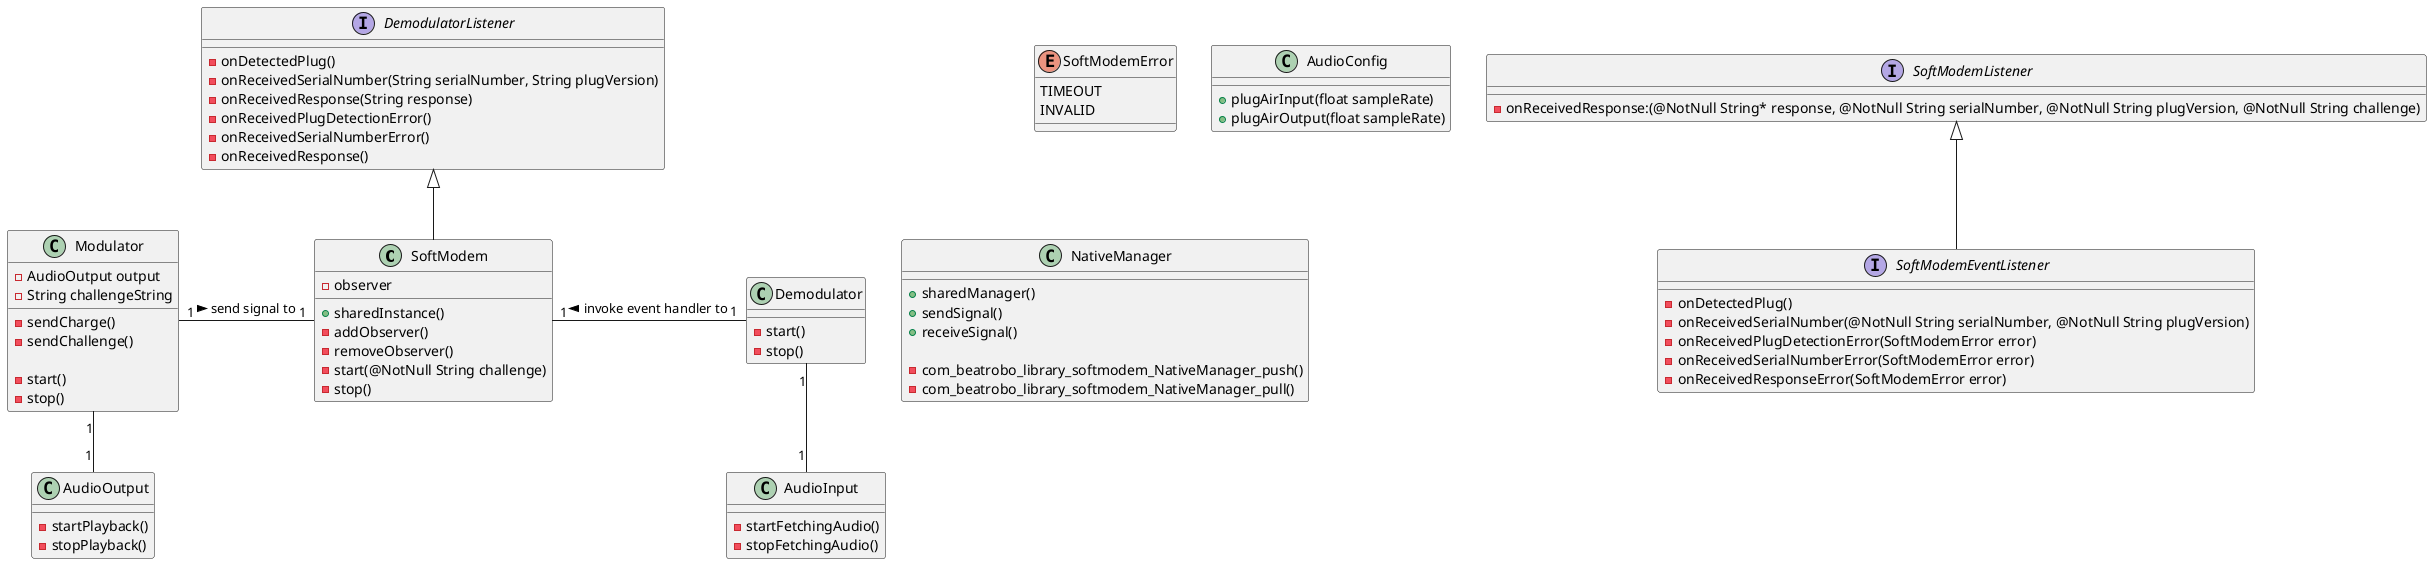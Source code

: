 @startuml

!define _TITLE_ SoftModem
!define _PROJECT_CODE_ SoftModem
!define _LAST_MODIFIED_ 2015-02-02
!define _VERSION_ 0.1.1

class SoftModem {
    - observer
    + sharedInstance()
    - addObserver()
    - removeObserver()
    - start(@NotNull String challenge)
    - stop()
}
interface SoftModemListener {
    - onReceivedResponse:(@NotNull String* response, @NotNull String serialNumber, @NotNull String plugVersion, @NotNull String challenge)
}
interface SoftModemEventListener {
    - onDetectedPlug()
    - onReceivedSerialNumber(@NotNull String serialNumber, @NotNull String plugVersion)
    ' called when softmodem can't detect plug for some reasons. (timeout/failed)
    - onReceivedPlugDetectionError(SoftModemError error)
    ' called when softmodem can't receive serial number for some reasons. (timeout/failed)
    - onReceivedSerialNumberError(SoftModemError error)
    ' called when softmodem can't receive response for some reasons.
    - onReceivedResponseError(SoftModemError error)
}
SoftModemListener <|-- SoftModemEventListener

enum SoftModemError {
    TIMEOUT
    INVALID
}

class Modulator {
    - AudioOutput output
    - String challengeString
    - sendCharge()
    - sendChallenge()

    - start()
    - stop()
}
class Demodulator {
    - start()
    - stop()
}
interface DemodulatorListener {
    - onDetectedPlug()
    - onReceivedSerialNumber(String serialNumber, String plugVersion)
    - onReceivedResponse(String response)
    - onReceivedPlugDetectionError()
    - onReceivedSerialNumberError()
    - onReceivedResponse()
}
class AudioConfig {
    + plugAirInput(float sampleRate)
    + plugAirOutput(float sampleRate)
}

' Custom AudioTrack Class
class AudioInput {
    - startFetchingAudio()
    - stopFetchingAudio()
}
' Custom AudioRecord Class
class AudioOutput {
    - startPlayback()
    - stopPlayback()
}

Modulator "1" - "1" SoftModem : > send signal to
Modulator "1" -- "1" AudioOutput
DemodulatorListener <|-- SoftModem
SoftModem "1" - "1" Demodulator : < invoke event handler to
Demodulator "1" -- "1" AudioInput

' NativeManager calls C/C++ library methods
class NativeManager {
    + sharedManager()
    + sendSignal()
    + receiveSignal()

    ' called from sendSignal() via AudioOutput
    - com_beatrobo_library_softmodem_NativeManager_push()
    - com_beatrobo_library_softmodem_NativeManager_pull()
}


@enduml